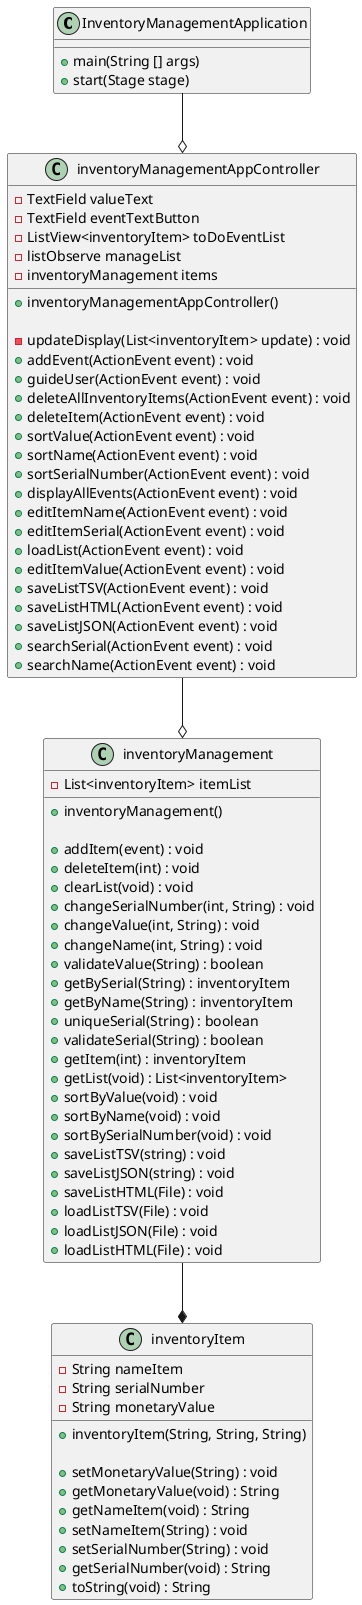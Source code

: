 @startuml

class InventoryManagementApplication{
    'methods
    + main(String [] args)
    + start(Stage stage)
}

class inventoryManagementAppController{
    'attributes
    - TextField valueText
    - TextField eventTextButton
    - ListView<inventoryItem> toDoEventList
    - listObserve manageList
    - inventoryManagement items

    'methods
    + inventoryManagementAppController()

    - updateDisplay(List<inventoryItem> update) : void
    + addEvent(ActionEvent event) : void
    + guideUser(ActionEvent event) : void
    + deleteAllInventoryItems(ActionEvent event) : void
    + deleteItem(ActionEvent event) : void
    + sortValue(ActionEvent event) : void
    + sortName(ActionEvent event) : void
    + sortSerialNumber(ActionEvent event) : void
    + displayAllEvents(ActionEvent event) : void
    + editItemName(ActionEvent event) : void
    + editItemSerial(ActionEvent event) : void
    + loadList(ActionEvent event) : void
    + editItemValue(ActionEvent event) : void
    + saveListTSV(ActionEvent event) : void
    + saveListHTML(ActionEvent event) : void
    + saveListJSON(ActionEvent event) : void
    + searchSerial(ActionEvent event) : void
    + searchName(ActionEvent event) : void
}

InventoryManagementApplication --o inventoryManagementAppController

class inventoryManagement{
    'attributes
    -List<inventoryItem> itemList

    'methods
    +inventoryManagement()

    +addItem(event) : void
    +deleteItem(int) : void
    +clearList(void) : void
    +changeSerialNumber(int, String) : void
    +changeValue(int, String) : void
    +changeName(int, String) : void
    +validateValue(String) : boolean
    +getBySerial(String) : inventoryItem
    +getByName(String) : inventoryItem
    +uniqueSerial(String) : boolean
    +validateSerial(String) : boolean
    +getItem(int) : inventoryItem
    +getList(void) : List<inventoryItem>
    +sortByValue(void) : void
    +sortByName(void) : void
    +sortBySerialNumber(void) : void
    +saveListTSV(string) : void
    +saveListJSON(string) : void
    +saveListHTML(File) : void
    +loadListTSV(File) : void
    +loadListJSON(File) : void
    +loadListHTML(File) : void
}

class inventoryItem{
    'attributes
    - String nameItem
    - String serialNumber
    - String monetaryValue

    'methods
    + inventoryItem(String, String, String)

    +setMonetaryValue(String) : void
    +getMonetaryValue(void) : String
    +getNameItem(void) : String
    +setNameItem(String) : void
    +setSerialNumber(String) : void
    +getSerialNumber(void) : String
    +toString(void) : String
}

inventoryManagement --* inventoryItem

inventoryManagementAppController --o inventoryManagement

@enduml